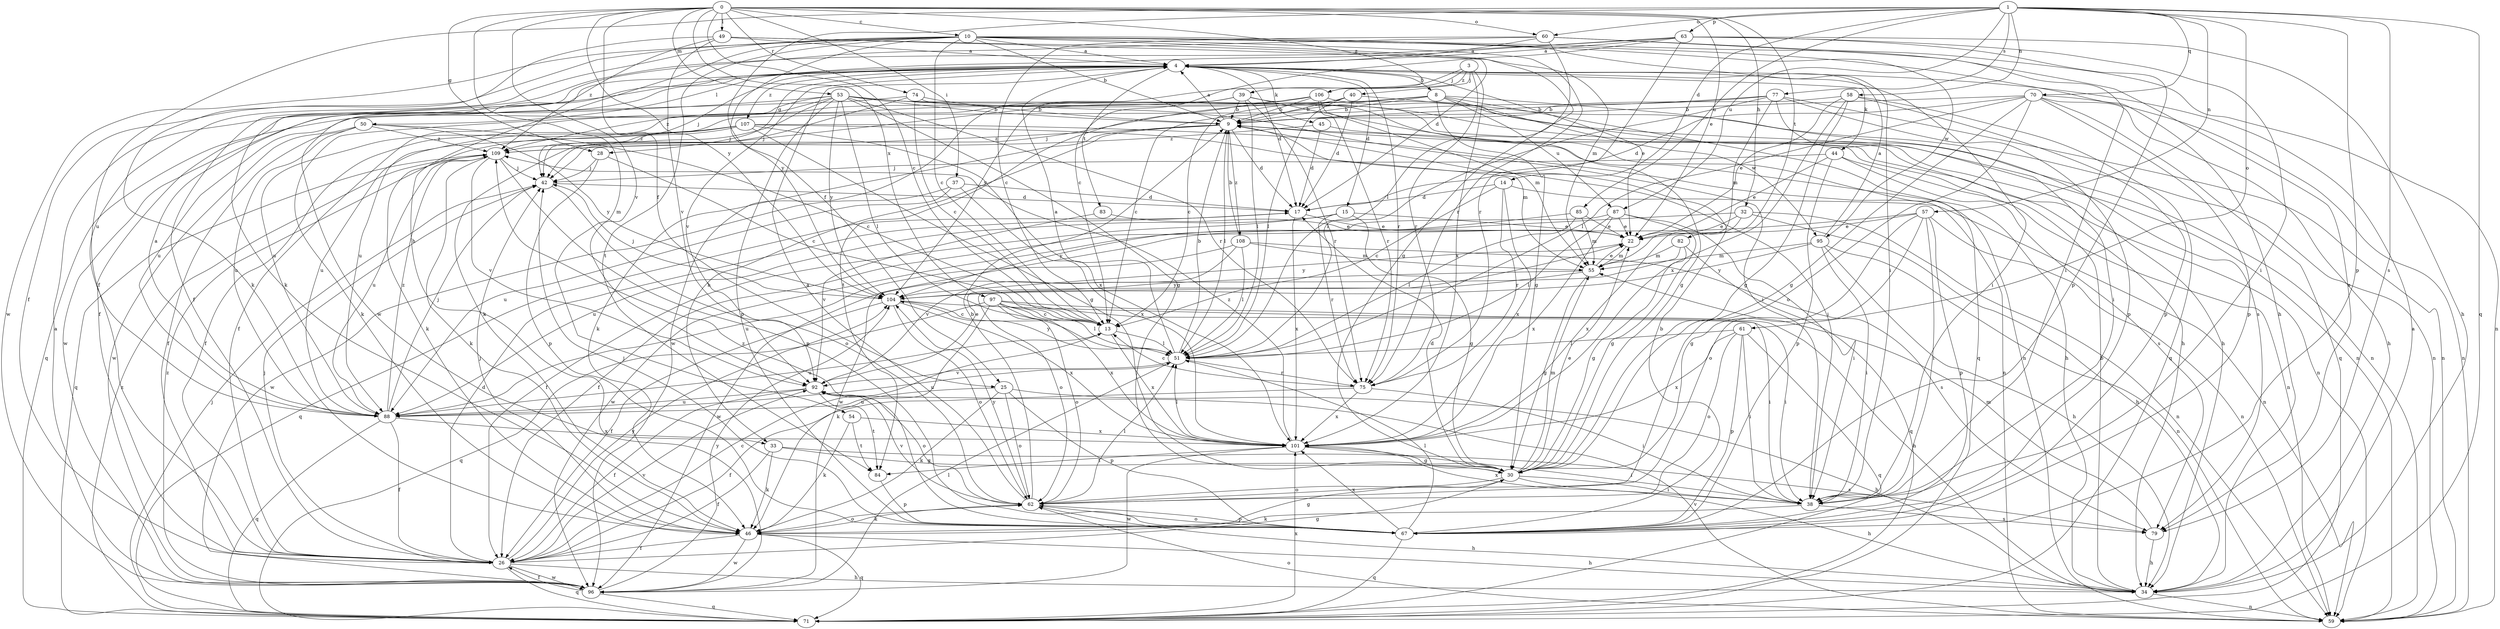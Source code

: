 strict digraph  {
0;
1;
3;
4;
8;
9;
10;
13;
14;
15;
17;
22;
25;
26;
28;
30;
32;
33;
34;
37;
38;
39;
40;
42;
44;
45;
46;
49;
50;
51;
53;
54;
55;
57;
58;
59;
60;
61;
62;
63;
67;
70;
71;
74;
75;
77;
79;
82;
83;
84;
85;
87;
88;
92;
95;
96;
97;
101;
104;
106;
107;
108;
109;
0 -> 10  [label=c];
0 -> 13  [label=c];
0 -> 22  [label=e];
0 -> 25  [label=f];
0 -> 28  [label=g];
0 -> 32  [label=h];
0 -> 37  [label=i];
0 -> 49  [label=l];
0 -> 53  [label=m];
0 -> 54  [label=m];
0 -> 60  [label=o];
0 -> 74  [label=r];
0 -> 82  [label=t];
0 -> 92  [label=v];
0 -> 97  [label=x];
0 -> 104  [label=y];
0 -> 106  [label=z];
1 -> 14  [label=d];
1 -> 25  [label=f];
1 -> 26  [label=f];
1 -> 57  [label=n];
1 -> 58  [label=n];
1 -> 60  [label=o];
1 -> 61  [label=o];
1 -> 63  [label=p];
1 -> 67  [label=p];
1 -> 70  [label=q];
1 -> 71  [label=q];
1 -> 77  [label=s];
1 -> 79  [label=s];
1 -> 85  [label=u];
1 -> 87  [label=u];
3 -> 39  [label=j];
3 -> 40  [label=j];
3 -> 75  [label=r];
3 -> 101  [label=x];
3 -> 104  [label=y];
3 -> 106  [label=z];
4 -> 8  [label=b];
4 -> 15  [label=d];
4 -> 17  [label=d];
4 -> 22  [label=e];
4 -> 26  [label=f];
4 -> 28  [label=g];
4 -> 38  [label=i];
4 -> 42  [label=j];
4 -> 44  [label=k];
4 -> 45  [label=k];
4 -> 50  [label=l];
4 -> 75  [label=r];
4 -> 83  [label=t];
4 -> 92  [label=v];
4 -> 107  [label=z];
8 -> 9  [label=b];
8 -> 13  [label=c];
8 -> 30  [label=g];
8 -> 42  [label=j];
8 -> 71  [label=q];
8 -> 79  [label=s];
8 -> 87  [label=u];
8 -> 88  [label=u];
8 -> 95  [label=w];
9 -> 4  [label=a];
9 -> 17  [label=d];
9 -> 33  [label=h];
9 -> 46  [label=k];
9 -> 51  [label=l];
9 -> 55  [label=m];
9 -> 59  [label=n];
9 -> 108  [label=z];
9 -> 109  [label=z];
10 -> 4  [label=a];
10 -> 9  [label=b];
10 -> 13  [label=c];
10 -> 26  [label=f];
10 -> 30  [label=g];
10 -> 33  [label=h];
10 -> 34  [label=h];
10 -> 38  [label=i];
10 -> 75  [label=r];
10 -> 79  [label=s];
10 -> 84  [label=t];
10 -> 88  [label=u];
10 -> 95  [label=w];
10 -> 96  [label=w];
10 -> 104  [label=y];
13 -> 51  [label=l];
13 -> 88  [label=u];
13 -> 101  [label=x];
14 -> 13  [label=c];
14 -> 17  [label=d];
14 -> 59  [label=n];
14 -> 75  [label=r];
14 -> 101  [label=x];
15 -> 22  [label=e];
15 -> 26  [label=f];
15 -> 30  [label=g];
15 -> 75  [label=r];
15 -> 88  [label=u];
17 -> 22  [label=e];
17 -> 71  [label=q];
17 -> 101  [label=x];
22 -> 55  [label=m];
22 -> 104  [label=y];
25 -> 34  [label=h];
25 -> 46  [label=k];
25 -> 62  [label=o];
25 -> 67  [label=p];
25 -> 88  [label=u];
26 -> 13  [label=c];
26 -> 17  [label=d];
26 -> 30  [label=g];
26 -> 34  [label=h];
26 -> 42  [label=j];
26 -> 71  [label=q];
26 -> 92  [label=v];
26 -> 96  [label=w];
26 -> 104  [label=y];
28 -> 13  [label=c];
28 -> 42  [label=j];
28 -> 67  [label=p];
30 -> 17  [label=d];
30 -> 22  [label=e];
30 -> 34  [label=h];
30 -> 38  [label=i];
30 -> 55  [label=m];
30 -> 62  [label=o];
32 -> 22  [label=e];
32 -> 34  [label=h];
32 -> 59  [label=n];
32 -> 96  [label=w];
32 -> 101  [label=x];
33 -> 26  [label=f];
33 -> 30  [label=g];
33 -> 46  [label=k];
33 -> 79  [label=s];
34 -> 4  [label=a];
34 -> 9  [label=b];
34 -> 59  [label=n];
37 -> 17  [label=d];
37 -> 88  [label=u];
37 -> 96  [label=w];
37 -> 101  [label=x];
38 -> 46  [label=k];
38 -> 79  [label=s];
38 -> 101  [label=x];
39 -> 9  [label=b];
39 -> 26  [label=f];
39 -> 30  [label=g];
39 -> 51  [label=l];
39 -> 59  [label=n];
39 -> 75  [label=r];
39 -> 96  [label=w];
39 -> 109  [label=z];
40 -> 9  [label=b];
40 -> 13  [label=c];
40 -> 17  [label=d];
40 -> 51  [label=l];
40 -> 59  [label=n];
42 -> 17  [label=d];
42 -> 62  [label=o];
44 -> 22  [label=e];
44 -> 42  [label=j];
44 -> 59  [label=n];
44 -> 67  [label=p];
44 -> 79  [label=s];
45 -> 17  [label=d];
45 -> 34  [label=h];
45 -> 109  [label=z];
46 -> 26  [label=f];
46 -> 30  [label=g];
46 -> 34  [label=h];
46 -> 42  [label=j];
46 -> 62  [label=o];
46 -> 71  [label=q];
46 -> 96  [label=w];
49 -> 4  [label=a];
49 -> 17  [label=d];
49 -> 46  [label=k];
49 -> 55  [label=m];
49 -> 92  [label=v];
49 -> 109  [label=z];
50 -> 13  [label=c];
50 -> 26  [label=f];
50 -> 88  [label=u];
50 -> 96  [label=w];
50 -> 104  [label=y];
50 -> 109  [label=z];
51 -> 4  [label=a];
51 -> 9  [label=b];
51 -> 75  [label=r];
51 -> 88  [label=u];
51 -> 92  [label=v];
51 -> 104  [label=y];
53 -> 9  [label=b];
53 -> 30  [label=g];
53 -> 34  [label=h];
53 -> 38  [label=i];
53 -> 42  [label=j];
53 -> 46  [label=k];
53 -> 51  [label=l];
53 -> 59  [label=n];
53 -> 67  [label=p];
53 -> 75  [label=r];
53 -> 88  [label=u];
53 -> 96  [label=w];
53 -> 104  [label=y];
54 -> 46  [label=k];
54 -> 84  [label=t];
54 -> 101  [label=x];
55 -> 22  [label=e];
55 -> 30  [label=g];
55 -> 62  [label=o];
55 -> 104  [label=y];
57 -> 22  [label=e];
57 -> 30  [label=g];
57 -> 38  [label=i];
57 -> 59  [label=n];
57 -> 62  [label=o];
57 -> 67  [label=p];
57 -> 96  [label=w];
58 -> 9  [label=b];
58 -> 22  [label=e];
58 -> 30  [label=g];
58 -> 67  [label=p];
58 -> 71  [label=q];
58 -> 101  [label=x];
59 -> 62  [label=o];
59 -> 92  [label=v];
60 -> 4  [label=a];
60 -> 13  [label=c];
60 -> 38  [label=i];
60 -> 46  [label=k];
60 -> 51  [label=l];
60 -> 59  [label=n];
61 -> 38  [label=i];
61 -> 51  [label=l];
61 -> 62  [label=o];
61 -> 67  [label=p];
61 -> 71  [label=q];
61 -> 101  [label=x];
62 -> 4  [label=a];
62 -> 9  [label=b];
62 -> 34  [label=h];
62 -> 46  [label=k];
62 -> 51  [label=l];
62 -> 67  [label=p];
62 -> 92  [label=v];
62 -> 104  [label=y];
63 -> 4  [label=a];
63 -> 13  [label=c];
63 -> 26  [label=f];
63 -> 34  [label=h];
63 -> 38  [label=i];
63 -> 67  [label=p];
63 -> 75  [label=r];
63 -> 96  [label=w];
67 -> 9  [label=b];
67 -> 42  [label=j];
67 -> 51  [label=l];
67 -> 62  [label=o];
67 -> 71  [label=q];
67 -> 101  [label=x];
67 -> 109  [label=z];
70 -> 9  [label=b];
70 -> 17  [label=d];
70 -> 30  [label=g];
70 -> 34  [label=h];
70 -> 51  [label=l];
70 -> 59  [label=n];
70 -> 62  [label=o];
70 -> 67  [label=p];
70 -> 71  [label=q];
71 -> 42  [label=j];
71 -> 101  [label=x];
71 -> 109  [label=z];
74 -> 9  [label=b];
74 -> 13  [label=c];
74 -> 34  [label=h];
74 -> 42  [label=j];
74 -> 71  [label=q];
75 -> 13  [label=c];
75 -> 26  [label=f];
75 -> 38  [label=i];
75 -> 101  [label=x];
77 -> 9  [label=b];
77 -> 38  [label=i];
77 -> 51  [label=l];
77 -> 55  [label=m];
77 -> 59  [label=n];
77 -> 67  [label=p];
77 -> 88  [label=u];
79 -> 34  [label=h];
79 -> 55  [label=m];
82 -> 30  [label=g];
82 -> 55  [label=m];
82 -> 71  [label=q];
82 -> 96  [label=w];
83 -> 22  [label=e];
83 -> 92  [label=v];
84 -> 67  [label=p];
85 -> 22  [label=e];
85 -> 51  [label=l];
85 -> 55  [label=m];
85 -> 104  [label=y];
87 -> 22  [label=e];
87 -> 26  [label=f];
87 -> 30  [label=g];
87 -> 38  [label=i];
87 -> 51  [label=l];
87 -> 101  [label=x];
88 -> 4  [label=a];
88 -> 26  [label=f];
88 -> 42  [label=j];
88 -> 71  [label=q];
88 -> 101  [label=x];
88 -> 109  [label=z];
92 -> 22  [label=e];
92 -> 26  [label=f];
92 -> 62  [label=o];
92 -> 84  [label=t];
92 -> 88  [label=u];
95 -> 4  [label=a];
95 -> 34  [label=h];
95 -> 38  [label=i];
95 -> 55  [label=m];
95 -> 59  [label=n];
95 -> 104  [label=y];
96 -> 4  [label=a];
96 -> 26  [label=f];
96 -> 51  [label=l];
96 -> 71  [label=q];
96 -> 104  [label=y];
96 -> 109  [label=z];
97 -> 13  [label=c];
97 -> 34  [label=h];
97 -> 38  [label=i];
97 -> 46  [label=k];
97 -> 51  [label=l];
97 -> 62  [label=o];
97 -> 71  [label=q];
97 -> 101  [label=x];
101 -> 30  [label=g];
101 -> 38  [label=i];
101 -> 51  [label=l];
101 -> 84  [label=t];
101 -> 96  [label=w];
101 -> 109  [label=z];
104 -> 13  [label=c];
104 -> 26  [label=f];
104 -> 38  [label=i];
104 -> 42  [label=j];
104 -> 62  [label=o];
104 -> 101  [label=x];
106 -> 9  [label=b];
106 -> 46  [label=k];
106 -> 55  [label=m];
106 -> 59  [label=n];
106 -> 75  [label=r];
106 -> 84  [label=t];
107 -> 26  [label=f];
107 -> 30  [label=g];
107 -> 38  [label=i];
107 -> 46  [label=k];
107 -> 59  [label=n];
107 -> 88  [label=u];
107 -> 101  [label=x];
107 -> 109  [label=z];
108 -> 9  [label=b];
108 -> 51  [label=l];
108 -> 55  [label=m];
108 -> 79  [label=s];
108 -> 88  [label=u];
108 -> 92  [label=v];
109 -> 42  [label=j];
109 -> 46  [label=k];
109 -> 67  [label=p];
109 -> 71  [label=q];
109 -> 88  [label=u];
109 -> 92  [label=v];
}
